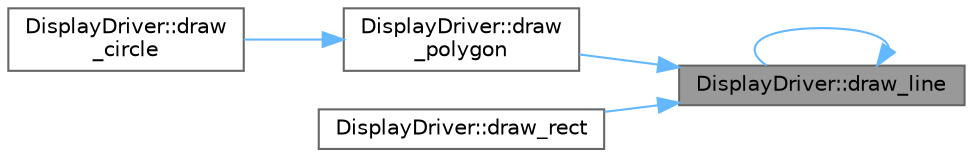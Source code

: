 digraph "DisplayDriver::draw_line"
{
 // LATEX_PDF_SIZE
  bgcolor="transparent";
  edge [fontname=Helvetica,fontsize=10,labelfontname=Helvetica,labelfontsize=10];
  node [fontname=Helvetica,fontsize=10,shape=box,height=0.2,width=0.4];
  rankdir="RL";
  Node1 [label="DisplayDriver::draw_line",height=0.2,width=0.4,color="gray40", fillcolor="grey60", style="filled", fontcolor="black",tooltip=" "];
  Node1 -> Node1 [dir="back",color="steelblue1",style="solid"];
  Node1 -> Node2 [dir="back",color="steelblue1",style="solid"];
  Node2 [label="DisplayDriver::draw\l_polygon",height=0.2,width=0.4,color="grey40", fillcolor="white", style="filled",URL="$class_display_driver.html#a7d43936a17b0b7664aa692f84f92451c",tooltip=" "];
  Node2 -> Node3 [dir="back",color="steelblue1",style="solid"];
  Node3 [label="DisplayDriver::draw\l_circle",height=0.2,width=0.4,color="grey40", fillcolor="white", style="filled",URL="$class_display_driver.html#a0045518fcff078fb1447933ba5e0fbaf",tooltip=" "];
  Node1 -> Node4 [dir="back",color="steelblue1",style="solid"];
  Node4 [label="DisplayDriver::draw_rect",height=0.2,width=0.4,color="grey40", fillcolor="white", style="filled",URL="$class_display_driver.html#afe6ae8e634042d223fd8d5f9fc706192",tooltip=" "];
}
